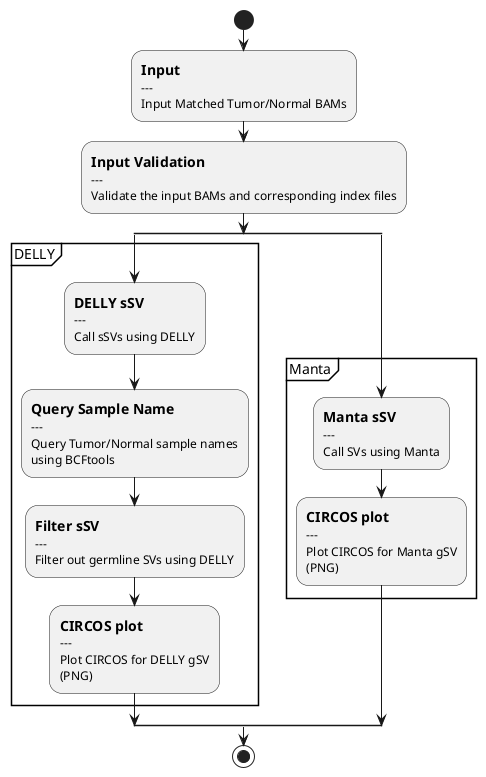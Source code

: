 @startuml
skinparam SwimlaneTitleFontStyle bold

start

:==Input
---
Input Matched Tumor/Normal BAMs;
:==Input Validation
---
Validate the input BAMs and corresponding index files;

split
partition "DELLY" {
    :==DELLY sSV
    ---
    Call sSVs using DELLY;
    :==Query Sample Name
    ---
    Query Tumor/Normal sample names
    using BCFtools;
    :==Filter sSV
    ---
    Filter out germline SVs using DELLY;
    :==CIRCOS plot
    ---
    Plot CIRCOS for DELLY gSV
    (PNG);
    }

split again
partition "Manta" {
    :==Manta sSV
    ---
    Call SVs using Manta;
    :==CIRCOS plot
    ---
    Plot CIRCOS for Manta gSV
    (PNG);
    }
end split
stop
@enduml
